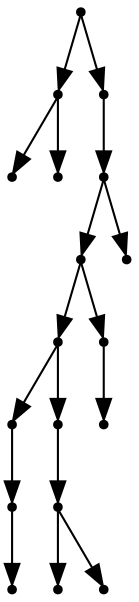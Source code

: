 digraph {
  17 [shape=point];
  2 [shape=point];
  0 [shape=point];
  1 [shape=point];
  16 [shape=point];
  15 [shape=point];
  13 [shape=point];
  10 [shape=point];
  5 [shape=point];
  4 [shape=point];
  3 [shape=point];
  9 [shape=point];
  8 [shape=point];
  6 [shape=point];
  7 [shape=point];
  12 [shape=point];
  11 [shape=point];
  14 [shape=point];
17 -> 2;
2 -> 0;
2 -> 1;
17 -> 16;
16 -> 15;
15 -> 13;
13 -> 10;
10 -> 5;
5 -> 4;
4 -> 3;
10 -> 9;
9 -> 8;
8 -> 6;
8 -> 7;
13 -> 12;
12 -> 11;
15 -> 14;
}
